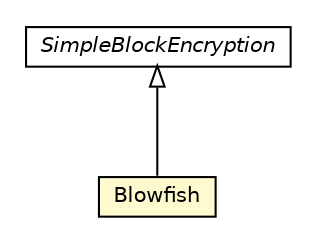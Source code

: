 #!/usr/local/bin/dot
#
# Class diagram 
# Generated by UMLGraph version R5_6-24-gf6e263 (http://www.umlgraph.org/)
#

digraph G {
	edge [fontname="Helvetica",fontsize=10,labelfontname="Helvetica",labelfontsize=10];
	node [fontname="Helvetica",fontsize=10,shape=plaintext];
	nodesep=0.25;
	ranksep=0.5;
	// org.universAAL.ontology.cryptographic.SimpleBlockEncryption
	c2381040 [label=<<table title="org.universAAL.ontology.cryptographic.SimpleBlockEncryption" border="0" cellborder="1" cellspacing="0" cellpadding="2" port="p" href="../SimpleBlockEncryption.html">
		<tr><td><table border="0" cellspacing="0" cellpadding="1">
<tr><td align="center" balign="center"><font face="Helvetica-Oblique"> SimpleBlockEncryption </font></td></tr>
		</table></td></tr>
		</table>>, URL="../SimpleBlockEncryption.html", fontname="Helvetica", fontcolor="black", fontsize=10.0];
	// org.universAAL.ontology.cryptographic.symmetric.Blowfish
	c2381046 [label=<<table title="org.universAAL.ontology.cryptographic.symmetric.Blowfish" border="0" cellborder="1" cellspacing="0" cellpadding="2" port="p" bgcolor="lemonChiffon" href="./Blowfish.html">
		<tr><td><table border="0" cellspacing="0" cellpadding="1">
<tr><td align="center" balign="center"> Blowfish </td></tr>
		</table></td></tr>
		</table>>, URL="./Blowfish.html", fontname="Helvetica", fontcolor="black", fontsize=10.0];
	//org.universAAL.ontology.cryptographic.symmetric.Blowfish extends org.universAAL.ontology.cryptographic.SimpleBlockEncryption
	c2381040:p -> c2381046:p [dir=back,arrowtail=empty];
}

